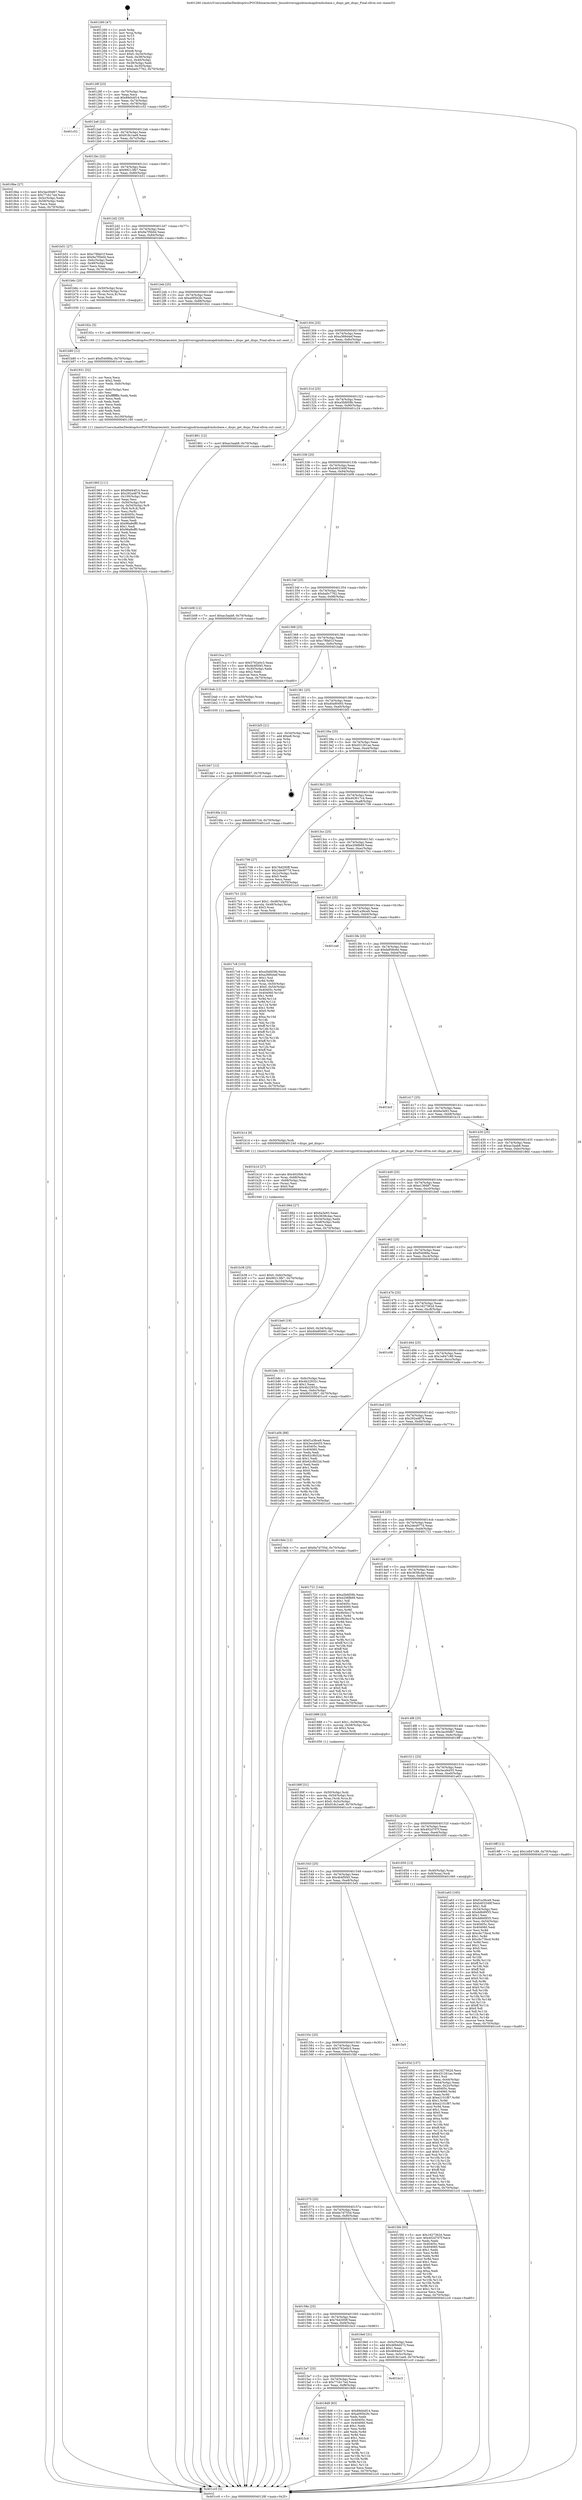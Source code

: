 digraph "0x401260" {
  label = "0x401260 (/mnt/c/Users/mathe/Desktop/tcc/POCII/binaries/extr_linuxdriversgpudrmomapdrmdssbase.c_dispc_get_dispc_Final-ollvm.out::main(0))"
  labelloc = "t"
  node[shape=record]

  Entry [label="",width=0.3,height=0.3,shape=circle,fillcolor=black,style=filled]
  "0x40128f" [label="{
     0x40128f [23]\l
     | [instrs]\l
     &nbsp;&nbsp;0x40128f \<+3\>: mov -0x70(%rbp),%eax\l
     &nbsp;&nbsp;0x401292 \<+2\>: mov %eax,%ecx\l
     &nbsp;&nbsp;0x401294 \<+6\>: sub $0x89d44f14,%ecx\l
     &nbsp;&nbsp;0x40129a \<+3\>: mov %eax,-0x74(%rbp)\l
     &nbsp;&nbsp;0x40129d \<+3\>: mov %ecx,-0x78(%rbp)\l
     &nbsp;&nbsp;0x4012a0 \<+6\>: je 0000000000401c52 \<main+0x9f2\>\l
  }"]
  "0x401c52" [label="{
     0x401c52\l
  }", style=dashed]
  "0x4012a6" [label="{
     0x4012a6 [22]\l
     | [instrs]\l
     &nbsp;&nbsp;0x4012a6 \<+5\>: jmp 00000000004012ab \<main+0x4b\>\l
     &nbsp;&nbsp;0x4012ab \<+3\>: mov -0x74(%rbp),%eax\l
     &nbsp;&nbsp;0x4012ae \<+5\>: sub $0x918c1ee9,%eax\l
     &nbsp;&nbsp;0x4012b3 \<+3\>: mov %eax,-0x7c(%rbp)\l
     &nbsp;&nbsp;0x4012b6 \<+6\>: je 00000000004018be \<main+0x65e\>\l
  }"]
  Exit [label="",width=0.3,height=0.3,shape=circle,fillcolor=black,style=filled,peripheries=2]
  "0x4018be" [label="{
     0x4018be [27]\l
     | [instrs]\l
     &nbsp;&nbsp;0x4018be \<+5\>: mov $0x3ac00d67,%eax\l
     &nbsp;&nbsp;0x4018c3 \<+5\>: mov $0x77cb17ed,%ecx\l
     &nbsp;&nbsp;0x4018c8 \<+3\>: mov -0x5c(%rbp),%edx\l
     &nbsp;&nbsp;0x4018cb \<+3\>: cmp -0x58(%rbp),%edx\l
     &nbsp;&nbsp;0x4018ce \<+3\>: cmovl %ecx,%eax\l
     &nbsp;&nbsp;0x4018d1 \<+3\>: mov %eax,-0x70(%rbp)\l
     &nbsp;&nbsp;0x4018d4 \<+5\>: jmp 0000000000401cc0 \<main+0xa60\>\l
  }"]
  "0x4012bc" [label="{
     0x4012bc [22]\l
     | [instrs]\l
     &nbsp;&nbsp;0x4012bc \<+5\>: jmp 00000000004012c1 \<main+0x61\>\l
     &nbsp;&nbsp;0x4012c1 \<+3\>: mov -0x74(%rbp),%eax\l
     &nbsp;&nbsp;0x4012c4 \<+5\>: sub $0x99213fb7,%eax\l
     &nbsp;&nbsp;0x4012c9 \<+3\>: mov %eax,-0x80(%rbp)\l
     &nbsp;&nbsp;0x4012cc \<+6\>: je 0000000000401b51 \<main+0x8f1\>\l
  }"]
  "0x401bb7" [label="{
     0x401bb7 [12]\l
     | [instrs]\l
     &nbsp;&nbsp;0x401bb7 \<+7\>: movl $0xe136687,-0x70(%rbp)\l
     &nbsp;&nbsp;0x401bbe \<+5\>: jmp 0000000000401cc0 \<main+0xa60\>\l
  }"]
  "0x401b51" [label="{
     0x401b51 [27]\l
     | [instrs]\l
     &nbsp;&nbsp;0x401b51 \<+5\>: mov $0xc78fa01f,%eax\l
     &nbsp;&nbsp;0x401b56 \<+5\>: mov $0x9a7f5b0d,%ecx\l
     &nbsp;&nbsp;0x401b5b \<+3\>: mov -0x6c(%rbp),%edx\l
     &nbsp;&nbsp;0x401b5e \<+3\>: cmp -0x48(%rbp),%edx\l
     &nbsp;&nbsp;0x401b61 \<+3\>: cmovl %ecx,%eax\l
     &nbsp;&nbsp;0x401b64 \<+3\>: mov %eax,-0x70(%rbp)\l
     &nbsp;&nbsp;0x401b67 \<+5\>: jmp 0000000000401cc0 \<main+0xa60\>\l
  }"]
  "0x4012d2" [label="{
     0x4012d2 [25]\l
     | [instrs]\l
     &nbsp;&nbsp;0x4012d2 \<+5\>: jmp 00000000004012d7 \<main+0x77\>\l
     &nbsp;&nbsp;0x4012d7 \<+3\>: mov -0x74(%rbp),%eax\l
     &nbsp;&nbsp;0x4012da \<+5\>: sub $0x9a7f5b0d,%eax\l
     &nbsp;&nbsp;0x4012df \<+6\>: mov %eax,-0x84(%rbp)\l
     &nbsp;&nbsp;0x4012e5 \<+6\>: je 0000000000401b6c \<main+0x90c\>\l
  }"]
  "0x401b80" [label="{
     0x401b80 [12]\l
     | [instrs]\l
     &nbsp;&nbsp;0x401b80 \<+7\>: movl $0xf54089a,-0x70(%rbp)\l
     &nbsp;&nbsp;0x401b87 \<+5\>: jmp 0000000000401cc0 \<main+0xa60\>\l
  }"]
  "0x401b6c" [label="{
     0x401b6c [20]\l
     | [instrs]\l
     &nbsp;&nbsp;0x401b6c \<+4\>: mov -0x50(%rbp),%rax\l
     &nbsp;&nbsp;0x401b70 \<+4\>: movslq -0x6c(%rbp),%rcx\l
     &nbsp;&nbsp;0x401b74 \<+4\>: mov (%rax,%rcx,8),%rax\l
     &nbsp;&nbsp;0x401b78 \<+3\>: mov %rax,%rdi\l
     &nbsp;&nbsp;0x401b7b \<+5\>: call 0000000000401030 \<free@plt\>\l
     | [calls]\l
     &nbsp;&nbsp;0x401030 \{1\} (unknown)\l
  }"]
  "0x4012eb" [label="{
     0x4012eb [25]\l
     | [instrs]\l
     &nbsp;&nbsp;0x4012eb \<+5\>: jmp 00000000004012f0 \<main+0x90\>\l
     &nbsp;&nbsp;0x4012f0 \<+3\>: mov -0x74(%rbp),%eax\l
     &nbsp;&nbsp;0x4012f3 \<+5\>: sub $0xa095b2fc,%eax\l
     &nbsp;&nbsp;0x4012f8 \<+6\>: mov %eax,-0x88(%rbp)\l
     &nbsp;&nbsp;0x4012fe \<+6\>: je 000000000040192c \<main+0x6cc\>\l
  }"]
  "0x401b38" [label="{
     0x401b38 [25]\l
     | [instrs]\l
     &nbsp;&nbsp;0x401b38 \<+7\>: movl $0x0,-0x6c(%rbp)\l
     &nbsp;&nbsp;0x401b3f \<+7\>: movl $0x99213fb7,-0x70(%rbp)\l
     &nbsp;&nbsp;0x401b46 \<+6\>: mov %eax,-0x104(%rbp)\l
     &nbsp;&nbsp;0x401b4c \<+5\>: jmp 0000000000401cc0 \<main+0xa60\>\l
  }"]
  "0x40192c" [label="{
     0x40192c [5]\l
     | [instrs]\l
     &nbsp;&nbsp;0x40192c \<+5\>: call 0000000000401160 \<next_i\>\l
     | [calls]\l
     &nbsp;&nbsp;0x401160 \{1\} (/mnt/c/Users/mathe/Desktop/tcc/POCII/binaries/extr_linuxdriversgpudrmomapdrmdssbase.c_dispc_get_dispc_Final-ollvm.out::next_i)\l
  }"]
  "0x401304" [label="{
     0x401304 [25]\l
     | [instrs]\l
     &nbsp;&nbsp;0x401304 \<+5\>: jmp 0000000000401309 \<main+0xa9\>\l
     &nbsp;&nbsp;0x401309 \<+3\>: mov -0x74(%rbp),%eax\l
     &nbsp;&nbsp;0x40130c \<+5\>: sub $0xa36844ef,%eax\l
     &nbsp;&nbsp;0x401311 \<+6\>: mov %eax,-0x8c(%rbp)\l
     &nbsp;&nbsp;0x401317 \<+6\>: je 0000000000401861 \<main+0x601\>\l
  }"]
  "0x401b1d" [label="{
     0x401b1d [27]\l
     | [instrs]\l
     &nbsp;&nbsp;0x401b1d \<+10\>: movabs $0x4020b6,%rdi\l
     &nbsp;&nbsp;0x401b27 \<+4\>: mov %rax,-0x68(%rbp)\l
     &nbsp;&nbsp;0x401b2b \<+4\>: mov -0x68(%rbp),%rax\l
     &nbsp;&nbsp;0x401b2f \<+2\>: mov (%rax),%esi\l
     &nbsp;&nbsp;0x401b31 \<+2\>: mov $0x0,%al\l
     &nbsp;&nbsp;0x401b33 \<+5\>: call 0000000000401040 \<printf@plt\>\l
     | [calls]\l
     &nbsp;&nbsp;0x401040 \{1\} (unknown)\l
  }"]
  "0x401861" [label="{
     0x401861 [12]\l
     | [instrs]\l
     &nbsp;&nbsp;0x401861 \<+7\>: movl $0xac3aab8,-0x70(%rbp)\l
     &nbsp;&nbsp;0x401868 \<+5\>: jmp 0000000000401cc0 \<main+0xa60\>\l
  }"]
  "0x40131d" [label="{
     0x40131d [25]\l
     | [instrs]\l
     &nbsp;&nbsp;0x40131d \<+5\>: jmp 0000000000401322 \<main+0xc2\>\l
     &nbsp;&nbsp;0x401322 \<+3\>: mov -0x74(%rbp),%eax\l
     &nbsp;&nbsp;0x401325 \<+5\>: sub $0xa5bfd59b,%eax\l
     &nbsp;&nbsp;0x40132a \<+6\>: mov %eax,-0x90(%rbp)\l
     &nbsp;&nbsp;0x401330 \<+6\>: je 0000000000401c24 \<main+0x9c4\>\l
  }"]
  "0x401965" [label="{
     0x401965 [111]\l
     | [instrs]\l
     &nbsp;&nbsp;0x401965 \<+5\>: mov $0x89d44f14,%ecx\l
     &nbsp;&nbsp;0x40196a \<+5\>: mov $0x292a4878,%edx\l
     &nbsp;&nbsp;0x40196f \<+6\>: mov -0x100(%rbp),%esi\l
     &nbsp;&nbsp;0x401975 \<+3\>: imul %eax,%esi\l
     &nbsp;&nbsp;0x401978 \<+4\>: mov -0x50(%rbp),%r8\l
     &nbsp;&nbsp;0x40197c \<+4\>: movslq -0x54(%rbp),%r9\l
     &nbsp;&nbsp;0x401980 \<+4\>: mov (%r8,%r9,8),%r8\l
     &nbsp;&nbsp;0x401984 \<+3\>: mov %esi,(%r8)\l
     &nbsp;&nbsp;0x401987 \<+7\>: mov 0x40405c,%eax\l
     &nbsp;&nbsp;0x40198e \<+7\>: mov 0x404060,%esi\l
     &nbsp;&nbsp;0x401995 \<+2\>: mov %eax,%edi\l
     &nbsp;&nbsp;0x401997 \<+6\>: add $0x96a8eff0,%edi\l
     &nbsp;&nbsp;0x40199d \<+3\>: sub $0x1,%edi\l
     &nbsp;&nbsp;0x4019a0 \<+6\>: sub $0x96a8eff0,%edi\l
     &nbsp;&nbsp;0x4019a6 \<+3\>: imul %edi,%eax\l
     &nbsp;&nbsp;0x4019a9 \<+3\>: and $0x1,%eax\l
     &nbsp;&nbsp;0x4019ac \<+3\>: cmp $0x0,%eax\l
     &nbsp;&nbsp;0x4019af \<+4\>: sete %r10b\l
     &nbsp;&nbsp;0x4019b3 \<+3\>: cmp $0xa,%esi\l
     &nbsp;&nbsp;0x4019b6 \<+4\>: setl %r11b\l
     &nbsp;&nbsp;0x4019ba \<+3\>: mov %r10b,%bl\l
     &nbsp;&nbsp;0x4019bd \<+3\>: and %r11b,%bl\l
     &nbsp;&nbsp;0x4019c0 \<+3\>: xor %r11b,%r10b\l
     &nbsp;&nbsp;0x4019c3 \<+3\>: or %r10b,%bl\l
     &nbsp;&nbsp;0x4019c6 \<+3\>: test $0x1,%bl\l
     &nbsp;&nbsp;0x4019c9 \<+3\>: cmovne %edx,%ecx\l
     &nbsp;&nbsp;0x4019cc \<+3\>: mov %ecx,-0x70(%rbp)\l
     &nbsp;&nbsp;0x4019cf \<+5\>: jmp 0000000000401cc0 \<main+0xa60\>\l
  }"]
  "0x401c24" [label="{
     0x401c24\l
  }", style=dashed]
  "0x401336" [label="{
     0x401336 [25]\l
     | [instrs]\l
     &nbsp;&nbsp;0x401336 \<+5\>: jmp 000000000040133b \<main+0xdb\>\l
     &nbsp;&nbsp;0x40133b \<+3\>: mov -0x74(%rbp),%eax\l
     &nbsp;&nbsp;0x40133e \<+5\>: sub $0xb403349f,%eax\l
     &nbsp;&nbsp;0x401343 \<+6\>: mov %eax,-0x94(%rbp)\l
     &nbsp;&nbsp;0x401349 \<+6\>: je 0000000000401b08 \<main+0x8a8\>\l
  }"]
  "0x401931" [label="{
     0x401931 [52]\l
     | [instrs]\l
     &nbsp;&nbsp;0x401931 \<+2\>: xor %ecx,%ecx\l
     &nbsp;&nbsp;0x401933 \<+5\>: mov $0x2,%edx\l
     &nbsp;&nbsp;0x401938 \<+6\>: mov %edx,-0xfc(%rbp)\l
     &nbsp;&nbsp;0x40193e \<+1\>: cltd\l
     &nbsp;&nbsp;0x40193f \<+6\>: mov -0xfc(%rbp),%esi\l
     &nbsp;&nbsp;0x401945 \<+2\>: idiv %esi\l
     &nbsp;&nbsp;0x401947 \<+6\>: imul $0xfffffffe,%edx,%edx\l
     &nbsp;&nbsp;0x40194d \<+2\>: mov %ecx,%edi\l
     &nbsp;&nbsp;0x40194f \<+2\>: sub %edx,%edi\l
     &nbsp;&nbsp;0x401951 \<+2\>: mov %ecx,%edx\l
     &nbsp;&nbsp;0x401953 \<+3\>: sub $0x1,%edx\l
     &nbsp;&nbsp;0x401956 \<+2\>: add %edx,%edi\l
     &nbsp;&nbsp;0x401958 \<+2\>: sub %edi,%ecx\l
     &nbsp;&nbsp;0x40195a \<+6\>: mov %ecx,-0x100(%rbp)\l
     &nbsp;&nbsp;0x401960 \<+5\>: call 0000000000401160 \<next_i\>\l
     | [calls]\l
     &nbsp;&nbsp;0x401160 \{1\} (/mnt/c/Users/mathe/Desktop/tcc/POCII/binaries/extr_linuxdriversgpudrmomapdrmdssbase.c_dispc_get_dispc_Final-ollvm.out::next_i)\l
  }"]
  "0x401b08" [label="{
     0x401b08 [12]\l
     | [instrs]\l
     &nbsp;&nbsp;0x401b08 \<+7\>: movl $0xac3aab8,-0x70(%rbp)\l
     &nbsp;&nbsp;0x401b0f \<+5\>: jmp 0000000000401cc0 \<main+0xa60\>\l
  }"]
  "0x40134f" [label="{
     0x40134f [25]\l
     | [instrs]\l
     &nbsp;&nbsp;0x40134f \<+5\>: jmp 0000000000401354 \<main+0xf4\>\l
     &nbsp;&nbsp;0x401354 \<+3\>: mov -0x74(%rbp),%eax\l
     &nbsp;&nbsp;0x401357 \<+5\>: sub $0xba0c7762,%eax\l
     &nbsp;&nbsp;0x40135c \<+6\>: mov %eax,-0x98(%rbp)\l
     &nbsp;&nbsp;0x401362 \<+6\>: je 00000000004015ca \<main+0x36a\>\l
  }"]
  "0x4015c0" [label="{
     0x4015c0\l
  }", style=dashed]
  "0x4015ca" [label="{
     0x4015ca [27]\l
     | [instrs]\l
     &nbsp;&nbsp;0x4015ca \<+5\>: mov $0x5762e0c3,%eax\l
     &nbsp;&nbsp;0x4015cf \<+5\>: mov $0x4b4f5f45,%ecx\l
     &nbsp;&nbsp;0x4015d4 \<+3\>: mov -0x30(%rbp),%edx\l
     &nbsp;&nbsp;0x4015d7 \<+3\>: cmp $0x2,%edx\l
     &nbsp;&nbsp;0x4015da \<+3\>: cmovne %ecx,%eax\l
     &nbsp;&nbsp;0x4015dd \<+3\>: mov %eax,-0x70(%rbp)\l
     &nbsp;&nbsp;0x4015e0 \<+5\>: jmp 0000000000401cc0 \<main+0xa60\>\l
  }"]
  "0x401368" [label="{
     0x401368 [25]\l
     | [instrs]\l
     &nbsp;&nbsp;0x401368 \<+5\>: jmp 000000000040136d \<main+0x10d\>\l
     &nbsp;&nbsp;0x40136d \<+3\>: mov -0x74(%rbp),%eax\l
     &nbsp;&nbsp;0x401370 \<+5\>: sub $0xc78fa01f,%eax\l
     &nbsp;&nbsp;0x401375 \<+6\>: mov %eax,-0x9c(%rbp)\l
     &nbsp;&nbsp;0x40137b \<+6\>: je 0000000000401bab \<main+0x94b\>\l
  }"]
  "0x401cc0" [label="{
     0x401cc0 [5]\l
     | [instrs]\l
     &nbsp;&nbsp;0x401cc0 \<+5\>: jmp 000000000040128f \<main+0x2f\>\l
  }"]
  "0x401260" [label="{
     0x401260 [47]\l
     | [instrs]\l
     &nbsp;&nbsp;0x401260 \<+1\>: push %rbp\l
     &nbsp;&nbsp;0x401261 \<+3\>: mov %rsp,%rbp\l
     &nbsp;&nbsp;0x401264 \<+2\>: push %r15\l
     &nbsp;&nbsp;0x401266 \<+2\>: push %r14\l
     &nbsp;&nbsp;0x401268 \<+2\>: push %r13\l
     &nbsp;&nbsp;0x40126a \<+2\>: push %r12\l
     &nbsp;&nbsp;0x40126c \<+1\>: push %rbx\l
     &nbsp;&nbsp;0x40126d \<+7\>: sub $0xe8,%rsp\l
     &nbsp;&nbsp;0x401274 \<+7\>: movl $0x0,-0x34(%rbp)\l
     &nbsp;&nbsp;0x40127b \<+3\>: mov %edi,-0x38(%rbp)\l
     &nbsp;&nbsp;0x40127e \<+4\>: mov %rsi,-0x40(%rbp)\l
     &nbsp;&nbsp;0x401282 \<+3\>: mov -0x38(%rbp),%edi\l
     &nbsp;&nbsp;0x401285 \<+3\>: mov %edi,-0x30(%rbp)\l
     &nbsp;&nbsp;0x401288 \<+7\>: movl $0xba0c7762,-0x70(%rbp)\l
  }"]
  "0x4018d9" [label="{
     0x4018d9 [83]\l
     | [instrs]\l
     &nbsp;&nbsp;0x4018d9 \<+5\>: mov $0x89d44f14,%eax\l
     &nbsp;&nbsp;0x4018de \<+5\>: mov $0xa095b2fc,%ecx\l
     &nbsp;&nbsp;0x4018e3 \<+2\>: xor %edx,%edx\l
     &nbsp;&nbsp;0x4018e5 \<+7\>: mov 0x40405c,%esi\l
     &nbsp;&nbsp;0x4018ec \<+7\>: mov 0x404060,%edi\l
     &nbsp;&nbsp;0x4018f3 \<+3\>: sub $0x1,%edx\l
     &nbsp;&nbsp;0x4018f6 \<+3\>: mov %esi,%r8d\l
     &nbsp;&nbsp;0x4018f9 \<+3\>: add %edx,%r8d\l
     &nbsp;&nbsp;0x4018fc \<+4\>: imul %r8d,%esi\l
     &nbsp;&nbsp;0x401900 \<+3\>: and $0x1,%esi\l
     &nbsp;&nbsp;0x401903 \<+3\>: cmp $0x0,%esi\l
     &nbsp;&nbsp;0x401906 \<+4\>: sete %r9b\l
     &nbsp;&nbsp;0x40190a \<+3\>: cmp $0xa,%edi\l
     &nbsp;&nbsp;0x40190d \<+4\>: setl %r10b\l
     &nbsp;&nbsp;0x401911 \<+3\>: mov %r9b,%r11b\l
     &nbsp;&nbsp;0x401914 \<+3\>: and %r10b,%r11b\l
     &nbsp;&nbsp;0x401917 \<+3\>: xor %r10b,%r9b\l
     &nbsp;&nbsp;0x40191a \<+3\>: or %r9b,%r11b\l
     &nbsp;&nbsp;0x40191d \<+4\>: test $0x1,%r11b\l
     &nbsp;&nbsp;0x401921 \<+3\>: cmovne %ecx,%eax\l
     &nbsp;&nbsp;0x401924 \<+3\>: mov %eax,-0x70(%rbp)\l
     &nbsp;&nbsp;0x401927 \<+5\>: jmp 0000000000401cc0 \<main+0xa60\>\l
  }"]
  "0x401bab" [label="{
     0x401bab [12]\l
     | [instrs]\l
     &nbsp;&nbsp;0x401bab \<+4\>: mov -0x50(%rbp),%rax\l
     &nbsp;&nbsp;0x401baf \<+3\>: mov %rax,%rdi\l
     &nbsp;&nbsp;0x401bb2 \<+5\>: call 0000000000401030 \<free@plt\>\l
     | [calls]\l
     &nbsp;&nbsp;0x401030 \{1\} (unknown)\l
  }"]
  "0x401381" [label="{
     0x401381 [25]\l
     | [instrs]\l
     &nbsp;&nbsp;0x401381 \<+5\>: jmp 0000000000401386 \<main+0x126\>\l
     &nbsp;&nbsp;0x401386 \<+3\>: mov -0x74(%rbp),%eax\l
     &nbsp;&nbsp;0x401389 \<+5\>: sub $0xd0a90493,%eax\l
     &nbsp;&nbsp;0x40138e \<+6\>: mov %eax,-0xa0(%rbp)\l
     &nbsp;&nbsp;0x401394 \<+6\>: je 0000000000401bf3 \<main+0x993\>\l
  }"]
  "0x4015a7" [label="{
     0x4015a7 [25]\l
     | [instrs]\l
     &nbsp;&nbsp;0x4015a7 \<+5\>: jmp 00000000004015ac \<main+0x34c\>\l
     &nbsp;&nbsp;0x4015ac \<+3\>: mov -0x74(%rbp),%eax\l
     &nbsp;&nbsp;0x4015af \<+5\>: sub $0x77cb17ed,%eax\l
     &nbsp;&nbsp;0x4015b4 \<+6\>: mov %eax,-0xf8(%rbp)\l
     &nbsp;&nbsp;0x4015ba \<+6\>: je 00000000004018d9 \<main+0x679\>\l
  }"]
  "0x401bf3" [label="{
     0x401bf3 [21]\l
     | [instrs]\l
     &nbsp;&nbsp;0x401bf3 \<+3\>: mov -0x34(%rbp),%eax\l
     &nbsp;&nbsp;0x401bf6 \<+7\>: add $0xe8,%rsp\l
     &nbsp;&nbsp;0x401bfd \<+1\>: pop %rbx\l
     &nbsp;&nbsp;0x401bfe \<+2\>: pop %r12\l
     &nbsp;&nbsp;0x401c00 \<+2\>: pop %r13\l
     &nbsp;&nbsp;0x401c02 \<+2\>: pop %r14\l
     &nbsp;&nbsp;0x401c04 \<+2\>: pop %r15\l
     &nbsp;&nbsp;0x401c06 \<+1\>: pop %rbp\l
     &nbsp;&nbsp;0x401c07 \<+1\>: ret\l
  }"]
  "0x40139a" [label="{
     0x40139a [25]\l
     | [instrs]\l
     &nbsp;&nbsp;0x40139a \<+5\>: jmp 000000000040139f \<main+0x13f\>\l
     &nbsp;&nbsp;0x40139f \<+3\>: mov -0x74(%rbp),%eax\l
     &nbsp;&nbsp;0x4013a2 \<+5\>: sub $0xd31261ae,%eax\l
     &nbsp;&nbsp;0x4013a7 \<+6\>: mov %eax,-0xa4(%rbp)\l
     &nbsp;&nbsp;0x4013ad \<+6\>: je 00000000004016fa \<main+0x49a\>\l
  }"]
  "0x401bc3" [label="{
     0x401bc3\l
  }", style=dashed]
  "0x4016fa" [label="{
     0x4016fa [12]\l
     | [instrs]\l
     &nbsp;&nbsp;0x4016fa \<+7\>: movl $0xd43617c4,-0x70(%rbp)\l
     &nbsp;&nbsp;0x401701 \<+5\>: jmp 0000000000401cc0 \<main+0xa60\>\l
  }"]
  "0x4013b3" [label="{
     0x4013b3 [25]\l
     | [instrs]\l
     &nbsp;&nbsp;0x4013b3 \<+5\>: jmp 00000000004013b8 \<main+0x158\>\l
     &nbsp;&nbsp;0x4013b8 \<+3\>: mov -0x74(%rbp),%eax\l
     &nbsp;&nbsp;0x4013bb \<+5\>: sub $0xd43617c4,%eax\l
     &nbsp;&nbsp;0x4013c0 \<+6\>: mov %eax,-0xa8(%rbp)\l
     &nbsp;&nbsp;0x4013c6 \<+6\>: je 0000000000401706 \<main+0x4a6\>\l
  }"]
  "0x40158e" [label="{
     0x40158e [25]\l
     | [instrs]\l
     &nbsp;&nbsp;0x40158e \<+5\>: jmp 0000000000401593 \<main+0x333\>\l
     &nbsp;&nbsp;0x401593 \<+3\>: mov -0x74(%rbp),%eax\l
     &nbsp;&nbsp;0x401596 \<+5\>: sub $0x76d295ff,%eax\l
     &nbsp;&nbsp;0x40159b \<+6\>: mov %eax,-0xf4(%rbp)\l
     &nbsp;&nbsp;0x4015a1 \<+6\>: je 0000000000401bc3 \<main+0x963\>\l
  }"]
  "0x401706" [label="{
     0x401706 [27]\l
     | [instrs]\l
     &nbsp;&nbsp;0x401706 \<+5\>: mov $0x76d295ff,%eax\l
     &nbsp;&nbsp;0x40170b \<+5\>: mov $0x2de4977d,%ecx\l
     &nbsp;&nbsp;0x401710 \<+3\>: mov -0x2c(%rbp),%edx\l
     &nbsp;&nbsp;0x401713 \<+3\>: cmp $0x0,%edx\l
     &nbsp;&nbsp;0x401716 \<+3\>: cmove %ecx,%eax\l
     &nbsp;&nbsp;0x401719 \<+3\>: mov %eax,-0x70(%rbp)\l
     &nbsp;&nbsp;0x40171c \<+5\>: jmp 0000000000401cc0 \<main+0xa60\>\l
  }"]
  "0x4013cc" [label="{
     0x4013cc [25]\l
     | [instrs]\l
     &nbsp;&nbsp;0x4013cc \<+5\>: jmp 00000000004013d1 \<main+0x171\>\l
     &nbsp;&nbsp;0x4013d1 \<+3\>: mov -0x74(%rbp),%eax\l
     &nbsp;&nbsp;0x4013d4 \<+5\>: sub $0xe206fb69,%eax\l
     &nbsp;&nbsp;0x4013d9 \<+6\>: mov %eax,-0xac(%rbp)\l
     &nbsp;&nbsp;0x4013df \<+6\>: je 00000000004017b1 \<main+0x551\>\l
  }"]
  "0x4019e0" [label="{
     0x4019e0 [31]\l
     | [instrs]\l
     &nbsp;&nbsp;0x4019e0 \<+3\>: mov -0x5c(%rbp),%eax\l
     &nbsp;&nbsp;0x4019e3 \<+5\>: add $0x4694d473,%eax\l
     &nbsp;&nbsp;0x4019e8 \<+3\>: add $0x1,%eax\l
     &nbsp;&nbsp;0x4019eb \<+5\>: sub $0x4694d473,%eax\l
     &nbsp;&nbsp;0x4019f0 \<+3\>: mov %eax,-0x5c(%rbp)\l
     &nbsp;&nbsp;0x4019f3 \<+7\>: movl $0x918c1ee9,-0x70(%rbp)\l
     &nbsp;&nbsp;0x4019fa \<+5\>: jmp 0000000000401cc0 \<main+0xa60\>\l
  }"]
  "0x4017b1" [label="{
     0x4017b1 [23]\l
     | [instrs]\l
     &nbsp;&nbsp;0x4017b1 \<+7\>: movl $0x1,-0x48(%rbp)\l
     &nbsp;&nbsp;0x4017b8 \<+4\>: movslq -0x48(%rbp),%rax\l
     &nbsp;&nbsp;0x4017bc \<+4\>: shl $0x3,%rax\l
     &nbsp;&nbsp;0x4017c0 \<+3\>: mov %rax,%rdi\l
     &nbsp;&nbsp;0x4017c3 \<+5\>: call 0000000000401050 \<malloc@plt\>\l
     | [calls]\l
     &nbsp;&nbsp;0x401050 \{1\} (unknown)\l
  }"]
  "0x4013e5" [label="{
     0x4013e5 [25]\l
     | [instrs]\l
     &nbsp;&nbsp;0x4013e5 \<+5\>: jmp 00000000004013ea \<main+0x18a\>\l
     &nbsp;&nbsp;0x4013ea \<+3\>: mov -0x74(%rbp),%eax\l
     &nbsp;&nbsp;0x4013ed \<+5\>: sub $0xf1a36ce9,%eax\l
     &nbsp;&nbsp;0x4013f2 \<+6\>: mov %eax,-0xb0(%rbp)\l
     &nbsp;&nbsp;0x4013f8 \<+6\>: je 0000000000401ca6 \<main+0xa46\>\l
  }"]
  "0x40189f" [label="{
     0x40189f [31]\l
     | [instrs]\l
     &nbsp;&nbsp;0x40189f \<+4\>: mov -0x50(%rbp),%rdi\l
     &nbsp;&nbsp;0x4018a3 \<+4\>: movslq -0x54(%rbp),%rcx\l
     &nbsp;&nbsp;0x4018a7 \<+4\>: mov %rax,(%rdi,%rcx,8)\l
     &nbsp;&nbsp;0x4018ab \<+7\>: movl $0x0,-0x5c(%rbp)\l
     &nbsp;&nbsp;0x4018b2 \<+7\>: movl $0x918c1ee9,-0x70(%rbp)\l
     &nbsp;&nbsp;0x4018b9 \<+5\>: jmp 0000000000401cc0 \<main+0xa60\>\l
  }"]
  "0x401ca6" [label="{
     0x401ca6\l
  }", style=dashed]
  "0x4013fe" [label="{
     0x4013fe [25]\l
     | [instrs]\l
     &nbsp;&nbsp;0x4013fe \<+5\>: jmp 0000000000401403 \<main+0x1a3\>\l
     &nbsp;&nbsp;0x401403 \<+3\>: mov -0x74(%rbp),%eax\l
     &nbsp;&nbsp;0x401406 \<+5\>: sub $0xfa858c6d,%eax\l
     &nbsp;&nbsp;0x40140b \<+6\>: mov %eax,-0xb4(%rbp)\l
     &nbsp;&nbsp;0x401411 \<+6\>: je 0000000000401bcf \<main+0x96f\>\l
  }"]
  "0x4017c8" [label="{
     0x4017c8 [153]\l
     | [instrs]\l
     &nbsp;&nbsp;0x4017c8 \<+5\>: mov $0xa5bfd59b,%ecx\l
     &nbsp;&nbsp;0x4017cd \<+5\>: mov $0xa36844ef,%edx\l
     &nbsp;&nbsp;0x4017d2 \<+3\>: mov $0x1,%sil\l
     &nbsp;&nbsp;0x4017d5 \<+3\>: xor %r8d,%r8d\l
     &nbsp;&nbsp;0x4017d8 \<+4\>: mov %rax,-0x50(%rbp)\l
     &nbsp;&nbsp;0x4017dc \<+7\>: movl $0x0,-0x54(%rbp)\l
     &nbsp;&nbsp;0x4017e3 \<+8\>: mov 0x40405c,%r9d\l
     &nbsp;&nbsp;0x4017eb \<+8\>: mov 0x404060,%r10d\l
     &nbsp;&nbsp;0x4017f3 \<+4\>: sub $0x1,%r8d\l
     &nbsp;&nbsp;0x4017f7 \<+3\>: mov %r9d,%r11d\l
     &nbsp;&nbsp;0x4017fa \<+3\>: add %r8d,%r11d\l
     &nbsp;&nbsp;0x4017fd \<+4\>: imul %r11d,%r9d\l
     &nbsp;&nbsp;0x401801 \<+4\>: and $0x1,%r9d\l
     &nbsp;&nbsp;0x401805 \<+4\>: cmp $0x0,%r9d\l
     &nbsp;&nbsp;0x401809 \<+3\>: sete %bl\l
     &nbsp;&nbsp;0x40180c \<+4\>: cmp $0xa,%r10d\l
     &nbsp;&nbsp;0x401810 \<+4\>: setl %r14b\l
     &nbsp;&nbsp;0x401814 \<+3\>: mov %bl,%r15b\l
     &nbsp;&nbsp;0x401817 \<+4\>: xor $0xff,%r15b\l
     &nbsp;&nbsp;0x40181b \<+3\>: mov %r14b,%r12b\l
     &nbsp;&nbsp;0x40181e \<+4\>: xor $0xff,%r12b\l
     &nbsp;&nbsp;0x401822 \<+4\>: xor $0x1,%sil\l
     &nbsp;&nbsp;0x401826 \<+3\>: mov %r15b,%r13b\l
     &nbsp;&nbsp;0x401829 \<+4\>: and $0xff,%r13b\l
     &nbsp;&nbsp;0x40182d \<+3\>: and %sil,%bl\l
     &nbsp;&nbsp;0x401830 \<+3\>: mov %r12b,%al\l
     &nbsp;&nbsp;0x401833 \<+2\>: and $0xff,%al\l
     &nbsp;&nbsp;0x401835 \<+3\>: and %sil,%r14b\l
     &nbsp;&nbsp;0x401838 \<+3\>: or %bl,%r13b\l
     &nbsp;&nbsp;0x40183b \<+3\>: or %r14b,%al\l
     &nbsp;&nbsp;0x40183e \<+3\>: xor %al,%r13b\l
     &nbsp;&nbsp;0x401841 \<+3\>: or %r12b,%r15b\l
     &nbsp;&nbsp;0x401844 \<+4\>: xor $0xff,%r15b\l
     &nbsp;&nbsp;0x401848 \<+4\>: or $0x1,%sil\l
     &nbsp;&nbsp;0x40184c \<+3\>: and %sil,%r15b\l
     &nbsp;&nbsp;0x40184f \<+3\>: or %r15b,%r13b\l
     &nbsp;&nbsp;0x401852 \<+4\>: test $0x1,%r13b\l
     &nbsp;&nbsp;0x401856 \<+3\>: cmovne %edx,%ecx\l
     &nbsp;&nbsp;0x401859 \<+3\>: mov %ecx,-0x70(%rbp)\l
     &nbsp;&nbsp;0x40185c \<+5\>: jmp 0000000000401cc0 \<main+0xa60\>\l
  }"]
  "0x401bcf" [label="{
     0x401bcf\l
  }", style=dashed]
  "0x401417" [label="{
     0x401417 [25]\l
     | [instrs]\l
     &nbsp;&nbsp;0x401417 \<+5\>: jmp 000000000040141c \<main+0x1bc\>\l
     &nbsp;&nbsp;0x40141c \<+3\>: mov -0x74(%rbp),%eax\l
     &nbsp;&nbsp;0x40141f \<+5\>: sub $0x6a3e93,%eax\l
     &nbsp;&nbsp;0x401424 \<+6\>: mov %eax,-0xb8(%rbp)\l
     &nbsp;&nbsp;0x40142a \<+6\>: je 0000000000401b14 \<main+0x8b4\>\l
  }"]
  "0x40165d" [label="{
     0x40165d [157]\l
     | [instrs]\l
     &nbsp;&nbsp;0x40165d \<+5\>: mov $0x1627362d,%ecx\l
     &nbsp;&nbsp;0x401662 \<+5\>: mov $0xd31261ae,%edx\l
     &nbsp;&nbsp;0x401667 \<+3\>: mov $0x1,%sil\l
     &nbsp;&nbsp;0x40166a \<+3\>: mov %eax,-0x44(%rbp)\l
     &nbsp;&nbsp;0x40166d \<+3\>: mov -0x44(%rbp),%eax\l
     &nbsp;&nbsp;0x401670 \<+3\>: mov %eax,-0x2c(%rbp)\l
     &nbsp;&nbsp;0x401673 \<+7\>: mov 0x40405c,%eax\l
     &nbsp;&nbsp;0x40167a \<+8\>: mov 0x404060,%r8d\l
     &nbsp;&nbsp;0x401682 \<+3\>: mov %eax,%r9d\l
     &nbsp;&nbsp;0x401685 \<+7\>: sub $0xe2101f87,%r9d\l
     &nbsp;&nbsp;0x40168c \<+4\>: sub $0x1,%r9d\l
     &nbsp;&nbsp;0x401690 \<+7\>: add $0xe2101f87,%r9d\l
     &nbsp;&nbsp;0x401697 \<+4\>: imul %r9d,%eax\l
     &nbsp;&nbsp;0x40169b \<+3\>: and $0x1,%eax\l
     &nbsp;&nbsp;0x40169e \<+3\>: cmp $0x0,%eax\l
     &nbsp;&nbsp;0x4016a1 \<+4\>: sete %r10b\l
     &nbsp;&nbsp;0x4016a5 \<+4\>: cmp $0xa,%r8d\l
     &nbsp;&nbsp;0x4016a9 \<+4\>: setl %r11b\l
     &nbsp;&nbsp;0x4016ad \<+3\>: mov %r10b,%bl\l
     &nbsp;&nbsp;0x4016b0 \<+3\>: xor $0xff,%bl\l
     &nbsp;&nbsp;0x4016b3 \<+3\>: mov %r11b,%r14b\l
     &nbsp;&nbsp;0x4016b6 \<+4\>: xor $0xff,%r14b\l
     &nbsp;&nbsp;0x4016ba \<+4\>: xor $0x0,%sil\l
     &nbsp;&nbsp;0x4016be \<+3\>: mov %bl,%r15b\l
     &nbsp;&nbsp;0x4016c1 \<+4\>: and $0x0,%r15b\l
     &nbsp;&nbsp;0x4016c5 \<+3\>: and %sil,%r10b\l
     &nbsp;&nbsp;0x4016c8 \<+3\>: mov %r14b,%r12b\l
     &nbsp;&nbsp;0x4016cb \<+4\>: and $0x0,%r12b\l
     &nbsp;&nbsp;0x4016cf \<+3\>: and %sil,%r11b\l
     &nbsp;&nbsp;0x4016d2 \<+3\>: or %r10b,%r15b\l
     &nbsp;&nbsp;0x4016d5 \<+3\>: or %r11b,%r12b\l
     &nbsp;&nbsp;0x4016d8 \<+3\>: xor %r12b,%r15b\l
     &nbsp;&nbsp;0x4016db \<+3\>: or %r14b,%bl\l
     &nbsp;&nbsp;0x4016de \<+3\>: xor $0xff,%bl\l
     &nbsp;&nbsp;0x4016e1 \<+4\>: or $0x0,%sil\l
     &nbsp;&nbsp;0x4016e5 \<+3\>: and %sil,%bl\l
     &nbsp;&nbsp;0x4016e8 \<+3\>: or %bl,%r15b\l
     &nbsp;&nbsp;0x4016eb \<+4\>: test $0x1,%r15b\l
     &nbsp;&nbsp;0x4016ef \<+3\>: cmovne %edx,%ecx\l
     &nbsp;&nbsp;0x4016f2 \<+3\>: mov %ecx,-0x70(%rbp)\l
     &nbsp;&nbsp;0x4016f5 \<+5\>: jmp 0000000000401cc0 \<main+0xa60\>\l
  }"]
  "0x401b14" [label="{
     0x401b14 [9]\l
     | [instrs]\l
     &nbsp;&nbsp;0x401b14 \<+4\>: mov -0x50(%rbp),%rdi\l
     &nbsp;&nbsp;0x401b18 \<+5\>: call 0000000000401240 \<dispc_get_dispc\>\l
     | [calls]\l
     &nbsp;&nbsp;0x401240 \{1\} (/mnt/c/Users/mathe/Desktop/tcc/POCII/binaries/extr_linuxdriversgpudrmomapdrmdssbase.c_dispc_get_dispc_Final-ollvm.out::dispc_get_dispc)\l
  }"]
  "0x401430" [label="{
     0x401430 [25]\l
     | [instrs]\l
     &nbsp;&nbsp;0x401430 \<+5\>: jmp 0000000000401435 \<main+0x1d5\>\l
     &nbsp;&nbsp;0x401435 \<+3\>: mov -0x74(%rbp),%eax\l
     &nbsp;&nbsp;0x401438 \<+5\>: sub $0xac3aab8,%eax\l
     &nbsp;&nbsp;0x40143d \<+6\>: mov %eax,-0xbc(%rbp)\l
     &nbsp;&nbsp;0x401443 \<+6\>: je 000000000040186d \<main+0x60d\>\l
  }"]
  "0x401575" [label="{
     0x401575 [25]\l
     | [instrs]\l
     &nbsp;&nbsp;0x401575 \<+5\>: jmp 000000000040157a \<main+0x31a\>\l
     &nbsp;&nbsp;0x40157a \<+3\>: mov -0x74(%rbp),%eax\l
     &nbsp;&nbsp;0x40157d \<+5\>: sub $0x6a7d755d,%eax\l
     &nbsp;&nbsp;0x401582 \<+6\>: mov %eax,-0xf0(%rbp)\l
     &nbsp;&nbsp;0x401588 \<+6\>: je 00000000004019e0 \<main+0x780\>\l
  }"]
  "0x40186d" [label="{
     0x40186d [27]\l
     | [instrs]\l
     &nbsp;&nbsp;0x40186d \<+5\>: mov $0x6a3e93,%eax\l
     &nbsp;&nbsp;0x401872 \<+5\>: mov $0x3638c4ac,%ecx\l
     &nbsp;&nbsp;0x401877 \<+3\>: mov -0x54(%rbp),%edx\l
     &nbsp;&nbsp;0x40187a \<+3\>: cmp -0x48(%rbp),%edx\l
     &nbsp;&nbsp;0x40187d \<+3\>: cmovl %ecx,%eax\l
     &nbsp;&nbsp;0x401880 \<+3\>: mov %eax,-0x70(%rbp)\l
     &nbsp;&nbsp;0x401883 \<+5\>: jmp 0000000000401cc0 \<main+0xa60\>\l
  }"]
  "0x401449" [label="{
     0x401449 [25]\l
     | [instrs]\l
     &nbsp;&nbsp;0x401449 \<+5\>: jmp 000000000040144e \<main+0x1ee\>\l
     &nbsp;&nbsp;0x40144e \<+3\>: mov -0x74(%rbp),%eax\l
     &nbsp;&nbsp;0x401451 \<+5\>: sub $0xe136687,%eax\l
     &nbsp;&nbsp;0x401456 \<+6\>: mov %eax,-0xc0(%rbp)\l
     &nbsp;&nbsp;0x40145c \<+6\>: je 0000000000401be0 \<main+0x980\>\l
  }"]
  "0x4015fd" [label="{
     0x4015fd [83]\l
     | [instrs]\l
     &nbsp;&nbsp;0x4015fd \<+5\>: mov $0x1627362d,%eax\l
     &nbsp;&nbsp;0x401602 \<+5\>: mov $0x402d707f,%ecx\l
     &nbsp;&nbsp;0x401607 \<+2\>: xor %edx,%edx\l
     &nbsp;&nbsp;0x401609 \<+7\>: mov 0x40405c,%esi\l
     &nbsp;&nbsp;0x401610 \<+7\>: mov 0x404060,%edi\l
     &nbsp;&nbsp;0x401617 \<+3\>: sub $0x1,%edx\l
     &nbsp;&nbsp;0x40161a \<+3\>: mov %esi,%r8d\l
     &nbsp;&nbsp;0x40161d \<+3\>: add %edx,%r8d\l
     &nbsp;&nbsp;0x401620 \<+4\>: imul %r8d,%esi\l
     &nbsp;&nbsp;0x401624 \<+3\>: and $0x1,%esi\l
     &nbsp;&nbsp;0x401627 \<+3\>: cmp $0x0,%esi\l
     &nbsp;&nbsp;0x40162a \<+4\>: sete %r9b\l
     &nbsp;&nbsp;0x40162e \<+3\>: cmp $0xa,%edi\l
     &nbsp;&nbsp;0x401631 \<+4\>: setl %r10b\l
     &nbsp;&nbsp;0x401635 \<+3\>: mov %r9b,%r11b\l
     &nbsp;&nbsp;0x401638 \<+3\>: and %r10b,%r11b\l
     &nbsp;&nbsp;0x40163b \<+3\>: xor %r10b,%r9b\l
     &nbsp;&nbsp;0x40163e \<+3\>: or %r9b,%r11b\l
     &nbsp;&nbsp;0x401641 \<+4\>: test $0x1,%r11b\l
     &nbsp;&nbsp;0x401645 \<+3\>: cmovne %ecx,%eax\l
     &nbsp;&nbsp;0x401648 \<+3\>: mov %eax,-0x70(%rbp)\l
     &nbsp;&nbsp;0x40164b \<+5\>: jmp 0000000000401cc0 \<main+0xa60\>\l
  }"]
  "0x401be0" [label="{
     0x401be0 [19]\l
     | [instrs]\l
     &nbsp;&nbsp;0x401be0 \<+7\>: movl $0x0,-0x34(%rbp)\l
     &nbsp;&nbsp;0x401be7 \<+7\>: movl $0xd0a90493,-0x70(%rbp)\l
     &nbsp;&nbsp;0x401bee \<+5\>: jmp 0000000000401cc0 \<main+0xa60\>\l
  }"]
  "0x401462" [label="{
     0x401462 [25]\l
     | [instrs]\l
     &nbsp;&nbsp;0x401462 \<+5\>: jmp 0000000000401467 \<main+0x207\>\l
     &nbsp;&nbsp;0x401467 \<+3\>: mov -0x74(%rbp),%eax\l
     &nbsp;&nbsp;0x40146a \<+5\>: sub $0xf54089a,%eax\l
     &nbsp;&nbsp;0x40146f \<+6\>: mov %eax,-0xc4(%rbp)\l
     &nbsp;&nbsp;0x401475 \<+6\>: je 0000000000401b8c \<main+0x92c\>\l
  }"]
  "0x40155c" [label="{
     0x40155c [25]\l
     | [instrs]\l
     &nbsp;&nbsp;0x40155c \<+5\>: jmp 0000000000401561 \<main+0x301\>\l
     &nbsp;&nbsp;0x401561 \<+3\>: mov -0x74(%rbp),%eax\l
     &nbsp;&nbsp;0x401564 \<+5\>: sub $0x5762e0c3,%eax\l
     &nbsp;&nbsp;0x401569 \<+6\>: mov %eax,-0xec(%rbp)\l
     &nbsp;&nbsp;0x40156f \<+6\>: je 00000000004015fd \<main+0x39d\>\l
  }"]
  "0x401b8c" [label="{
     0x401b8c [31]\l
     | [instrs]\l
     &nbsp;&nbsp;0x401b8c \<+3\>: mov -0x6c(%rbp),%eax\l
     &nbsp;&nbsp;0x401b8f \<+5\>: add $0x4b22932c,%eax\l
     &nbsp;&nbsp;0x401b94 \<+3\>: add $0x1,%eax\l
     &nbsp;&nbsp;0x401b97 \<+5\>: sub $0x4b22932c,%eax\l
     &nbsp;&nbsp;0x401b9c \<+3\>: mov %eax,-0x6c(%rbp)\l
     &nbsp;&nbsp;0x401b9f \<+7\>: movl $0x99213fb7,-0x70(%rbp)\l
     &nbsp;&nbsp;0x401ba6 \<+5\>: jmp 0000000000401cc0 \<main+0xa60\>\l
  }"]
  "0x40147b" [label="{
     0x40147b [25]\l
     | [instrs]\l
     &nbsp;&nbsp;0x40147b \<+5\>: jmp 0000000000401480 \<main+0x220\>\l
     &nbsp;&nbsp;0x401480 \<+3\>: mov -0x74(%rbp),%eax\l
     &nbsp;&nbsp;0x401483 \<+5\>: sub $0x1627362d,%eax\l
     &nbsp;&nbsp;0x401488 \<+6\>: mov %eax,-0xc8(%rbp)\l
     &nbsp;&nbsp;0x40148e \<+6\>: je 0000000000401c08 \<main+0x9a8\>\l
  }"]
  "0x4015e5" [label="{
     0x4015e5\l
  }", style=dashed]
  "0x401c08" [label="{
     0x401c08\l
  }", style=dashed]
  "0x401494" [label="{
     0x401494 [25]\l
     | [instrs]\l
     &nbsp;&nbsp;0x401494 \<+5\>: jmp 0000000000401499 \<main+0x239\>\l
     &nbsp;&nbsp;0x401499 \<+3\>: mov -0x74(%rbp),%eax\l
     &nbsp;&nbsp;0x40149c \<+5\>: sub $0x1e847c99,%eax\l
     &nbsp;&nbsp;0x4014a1 \<+6\>: mov %eax,-0xcc(%rbp)\l
     &nbsp;&nbsp;0x4014a7 \<+6\>: je 0000000000401a0b \<main+0x7ab\>\l
  }"]
  "0x401543" [label="{
     0x401543 [25]\l
     | [instrs]\l
     &nbsp;&nbsp;0x401543 \<+5\>: jmp 0000000000401548 \<main+0x2e8\>\l
     &nbsp;&nbsp;0x401548 \<+3\>: mov -0x74(%rbp),%eax\l
     &nbsp;&nbsp;0x40154b \<+5\>: sub $0x4b4f5f45,%eax\l
     &nbsp;&nbsp;0x401550 \<+6\>: mov %eax,-0xe8(%rbp)\l
     &nbsp;&nbsp;0x401556 \<+6\>: je 00000000004015e5 \<main+0x385\>\l
  }"]
  "0x401a0b" [label="{
     0x401a0b [88]\l
     | [instrs]\l
     &nbsp;&nbsp;0x401a0b \<+5\>: mov $0xf1a36ce9,%eax\l
     &nbsp;&nbsp;0x401a10 \<+5\>: mov $0x3ecd4455,%ecx\l
     &nbsp;&nbsp;0x401a15 \<+7\>: mov 0x40405c,%edx\l
     &nbsp;&nbsp;0x401a1c \<+7\>: mov 0x404060,%esi\l
     &nbsp;&nbsp;0x401a23 \<+2\>: mov %edx,%edi\l
     &nbsp;&nbsp;0x401a25 \<+6\>: sub $0x62c9b52d,%edi\l
     &nbsp;&nbsp;0x401a2b \<+3\>: sub $0x1,%edi\l
     &nbsp;&nbsp;0x401a2e \<+6\>: add $0x62c9b52d,%edi\l
     &nbsp;&nbsp;0x401a34 \<+3\>: imul %edi,%edx\l
     &nbsp;&nbsp;0x401a37 \<+3\>: and $0x1,%edx\l
     &nbsp;&nbsp;0x401a3a \<+3\>: cmp $0x0,%edx\l
     &nbsp;&nbsp;0x401a3d \<+4\>: sete %r8b\l
     &nbsp;&nbsp;0x401a41 \<+3\>: cmp $0xa,%esi\l
     &nbsp;&nbsp;0x401a44 \<+4\>: setl %r9b\l
     &nbsp;&nbsp;0x401a48 \<+3\>: mov %r8b,%r10b\l
     &nbsp;&nbsp;0x401a4b \<+3\>: and %r9b,%r10b\l
     &nbsp;&nbsp;0x401a4e \<+3\>: xor %r9b,%r8b\l
     &nbsp;&nbsp;0x401a51 \<+3\>: or %r8b,%r10b\l
     &nbsp;&nbsp;0x401a54 \<+4\>: test $0x1,%r10b\l
     &nbsp;&nbsp;0x401a58 \<+3\>: cmovne %ecx,%eax\l
     &nbsp;&nbsp;0x401a5b \<+3\>: mov %eax,-0x70(%rbp)\l
     &nbsp;&nbsp;0x401a5e \<+5\>: jmp 0000000000401cc0 \<main+0xa60\>\l
  }"]
  "0x4014ad" [label="{
     0x4014ad [25]\l
     | [instrs]\l
     &nbsp;&nbsp;0x4014ad \<+5\>: jmp 00000000004014b2 \<main+0x252\>\l
     &nbsp;&nbsp;0x4014b2 \<+3\>: mov -0x74(%rbp),%eax\l
     &nbsp;&nbsp;0x4014b5 \<+5\>: sub $0x292a4878,%eax\l
     &nbsp;&nbsp;0x4014ba \<+6\>: mov %eax,-0xd0(%rbp)\l
     &nbsp;&nbsp;0x4014c0 \<+6\>: je 00000000004019d4 \<main+0x774\>\l
  }"]
  "0x401650" [label="{
     0x401650 [13]\l
     | [instrs]\l
     &nbsp;&nbsp;0x401650 \<+4\>: mov -0x40(%rbp),%rax\l
     &nbsp;&nbsp;0x401654 \<+4\>: mov 0x8(%rax),%rdi\l
     &nbsp;&nbsp;0x401658 \<+5\>: call 0000000000401060 \<atoi@plt\>\l
     | [calls]\l
     &nbsp;&nbsp;0x401060 \{1\} (unknown)\l
  }"]
  "0x4019d4" [label="{
     0x4019d4 [12]\l
     | [instrs]\l
     &nbsp;&nbsp;0x4019d4 \<+7\>: movl $0x6a7d755d,-0x70(%rbp)\l
     &nbsp;&nbsp;0x4019db \<+5\>: jmp 0000000000401cc0 \<main+0xa60\>\l
  }"]
  "0x4014c6" [label="{
     0x4014c6 [25]\l
     | [instrs]\l
     &nbsp;&nbsp;0x4014c6 \<+5\>: jmp 00000000004014cb \<main+0x26b\>\l
     &nbsp;&nbsp;0x4014cb \<+3\>: mov -0x74(%rbp),%eax\l
     &nbsp;&nbsp;0x4014ce \<+5\>: sub $0x2de4977d,%eax\l
     &nbsp;&nbsp;0x4014d3 \<+6\>: mov %eax,-0xd4(%rbp)\l
     &nbsp;&nbsp;0x4014d9 \<+6\>: je 0000000000401721 \<main+0x4c1\>\l
  }"]
  "0x40152a" [label="{
     0x40152a [25]\l
     | [instrs]\l
     &nbsp;&nbsp;0x40152a \<+5\>: jmp 000000000040152f \<main+0x2cf\>\l
     &nbsp;&nbsp;0x40152f \<+3\>: mov -0x74(%rbp),%eax\l
     &nbsp;&nbsp;0x401532 \<+5\>: sub $0x402d707f,%eax\l
     &nbsp;&nbsp;0x401537 \<+6\>: mov %eax,-0xe4(%rbp)\l
     &nbsp;&nbsp;0x40153d \<+6\>: je 0000000000401650 \<main+0x3f0\>\l
  }"]
  "0x401721" [label="{
     0x401721 [144]\l
     | [instrs]\l
     &nbsp;&nbsp;0x401721 \<+5\>: mov $0xa5bfd59b,%eax\l
     &nbsp;&nbsp;0x401726 \<+5\>: mov $0xe206fb69,%ecx\l
     &nbsp;&nbsp;0x40172b \<+2\>: mov $0x1,%dl\l
     &nbsp;&nbsp;0x40172d \<+7\>: mov 0x40405c,%esi\l
     &nbsp;&nbsp;0x401734 \<+7\>: mov 0x404060,%edi\l
     &nbsp;&nbsp;0x40173b \<+3\>: mov %esi,%r8d\l
     &nbsp;&nbsp;0x40173e \<+7\>: sub $0x9b5bc17e,%r8d\l
     &nbsp;&nbsp;0x401745 \<+4\>: sub $0x1,%r8d\l
     &nbsp;&nbsp;0x401749 \<+7\>: add $0x9b5bc17e,%r8d\l
     &nbsp;&nbsp;0x401750 \<+4\>: imul %r8d,%esi\l
     &nbsp;&nbsp;0x401754 \<+3\>: and $0x1,%esi\l
     &nbsp;&nbsp;0x401757 \<+3\>: cmp $0x0,%esi\l
     &nbsp;&nbsp;0x40175a \<+4\>: sete %r9b\l
     &nbsp;&nbsp;0x40175e \<+3\>: cmp $0xa,%edi\l
     &nbsp;&nbsp;0x401761 \<+4\>: setl %r10b\l
     &nbsp;&nbsp;0x401765 \<+3\>: mov %r9b,%r11b\l
     &nbsp;&nbsp;0x401768 \<+4\>: xor $0xff,%r11b\l
     &nbsp;&nbsp;0x40176c \<+3\>: mov %r10b,%bl\l
     &nbsp;&nbsp;0x40176f \<+3\>: xor $0xff,%bl\l
     &nbsp;&nbsp;0x401772 \<+3\>: xor $0x0,%dl\l
     &nbsp;&nbsp;0x401775 \<+3\>: mov %r11b,%r14b\l
     &nbsp;&nbsp;0x401778 \<+4\>: and $0x0,%r14b\l
     &nbsp;&nbsp;0x40177c \<+3\>: and %dl,%r9b\l
     &nbsp;&nbsp;0x40177f \<+3\>: mov %bl,%r15b\l
     &nbsp;&nbsp;0x401782 \<+4\>: and $0x0,%r15b\l
     &nbsp;&nbsp;0x401786 \<+3\>: and %dl,%r10b\l
     &nbsp;&nbsp;0x401789 \<+3\>: or %r9b,%r14b\l
     &nbsp;&nbsp;0x40178c \<+3\>: or %r10b,%r15b\l
     &nbsp;&nbsp;0x40178f \<+3\>: xor %r15b,%r14b\l
     &nbsp;&nbsp;0x401792 \<+3\>: or %bl,%r11b\l
     &nbsp;&nbsp;0x401795 \<+4\>: xor $0xff,%r11b\l
     &nbsp;&nbsp;0x401799 \<+3\>: or $0x0,%dl\l
     &nbsp;&nbsp;0x40179c \<+3\>: and %dl,%r11b\l
     &nbsp;&nbsp;0x40179f \<+3\>: or %r11b,%r14b\l
     &nbsp;&nbsp;0x4017a2 \<+4\>: test $0x1,%r14b\l
     &nbsp;&nbsp;0x4017a6 \<+3\>: cmovne %ecx,%eax\l
     &nbsp;&nbsp;0x4017a9 \<+3\>: mov %eax,-0x70(%rbp)\l
     &nbsp;&nbsp;0x4017ac \<+5\>: jmp 0000000000401cc0 \<main+0xa60\>\l
  }"]
  "0x4014df" [label="{
     0x4014df [25]\l
     | [instrs]\l
     &nbsp;&nbsp;0x4014df \<+5\>: jmp 00000000004014e4 \<main+0x284\>\l
     &nbsp;&nbsp;0x4014e4 \<+3\>: mov -0x74(%rbp),%eax\l
     &nbsp;&nbsp;0x4014e7 \<+5\>: sub $0x3638c4ac,%eax\l
     &nbsp;&nbsp;0x4014ec \<+6\>: mov %eax,-0xd8(%rbp)\l
     &nbsp;&nbsp;0x4014f2 \<+6\>: je 0000000000401888 \<main+0x628\>\l
  }"]
  "0x401a63" [label="{
     0x401a63 [165]\l
     | [instrs]\l
     &nbsp;&nbsp;0x401a63 \<+5\>: mov $0xf1a36ce9,%eax\l
     &nbsp;&nbsp;0x401a68 \<+5\>: mov $0xb403349f,%ecx\l
     &nbsp;&nbsp;0x401a6d \<+2\>: mov $0x1,%dl\l
     &nbsp;&nbsp;0x401a6f \<+3\>: mov -0x54(%rbp),%esi\l
     &nbsp;&nbsp;0x401a72 \<+6\>: sub $0xdd6d0f35,%esi\l
     &nbsp;&nbsp;0x401a78 \<+3\>: add $0x1,%esi\l
     &nbsp;&nbsp;0x401a7b \<+6\>: add $0xdd6d0f35,%esi\l
     &nbsp;&nbsp;0x401a81 \<+3\>: mov %esi,-0x54(%rbp)\l
     &nbsp;&nbsp;0x401a84 \<+7\>: mov 0x40405c,%esi\l
     &nbsp;&nbsp;0x401a8b \<+7\>: mov 0x404060,%edi\l
     &nbsp;&nbsp;0x401a92 \<+3\>: mov %esi,%r8d\l
     &nbsp;&nbsp;0x401a95 \<+7\>: add $0xc6c73bcd,%r8d\l
     &nbsp;&nbsp;0x401a9c \<+4\>: sub $0x1,%r8d\l
     &nbsp;&nbsp;0x401aa0 \<+7\>: sub $0xc6c73bcd,%r8d\l
     &nbsp;&nbsp;0x401aa7 \<+4\>: imul %r8d,%esi\l
     &nbsp;&nbsp;0x401aab \<+3\>: and $0x1,%esi\l
     &nbsp;&nbsp;0x401aae \<+3\>: cmp $0x0,%esi\l
     &nbsp;&nbsp;0x401ab1 \<+4\>: sete %r9b\l
     &nbsp;&nbsp;0x401ab5 \<+3\>: cmp $0xa,%edi\l
     &nbsp;&nbsp;0x401ab8 \<+4\>: setl %r10b\l
     &nbsp;&nbsp;0x401abc \<+3\>: mov %r9b,%r11b\l
     &nbsp;&nbsp;0x401abf \<+4\>: xor $0xff,%r11b\l
     &nbsp;&nbsp;0x401ac3 \<+3\>: mov %r10b,%bl\l
     &nbsp;&nbsp;0x401ac6 \<+3\>: xor $0xff,%bl\l
     &nbsp;&nbsp;0x401ac9 \<+3\>: xor $0x0,%dl\l
     &nbsp;&nbsp;0x401acc \<+3\>: mov %r11b,%r14b\l
     &nbsp;&nbsp;0x401acf \<+4\>: and $0x0,%r14b\l
     &nbsp;&nbsp;0x401ad3 \<+3\>: and %dl,%r9b\l
     &nbsp;&nbsp;0x401ad6 \<+3\>: mov %bl,%r15b\l
     &nbsp;&nbsp;0x401ad9 \<+4\>: and $0x0,%r15b\l
     &nbsp;&nbsp;0x401add \<+3\>: and %dl,%r10b\l
     &nbsp;&nbsp;0x401ae0 \<+3\>: or %r9b,%r14b\l
     &nbsp;&nbsp;0x401ae3 \<+3\>: or %r10b,%r15b\l
     &nbsp;&nbsp;0x401ae6 \<+3\>: xor %r15b,%r14b\l
     &nbsp;&nbsp;0x401ae9 \<+3\>: or %bl,%r11b\l
     &nbsp;&nbsp;0x401aec \<+4\>: xor $0xff,%r11b\l
     &nbsp;&nbsp;0x401af0 \<+3\>: or $0x0,%dl\l
     &nbsp;&nbsp;0x401af3 \<+3\>: and %dl,%r11b\l
     &nbsp;&nbsp;0x401af6 \<+3\>: or %r11b,%r14b\l
     &nbsp;&nbsp;0x401af9 \<+4\>: test $0x1,%r14b\l
     &nbsp;&nbsp;0x401afd \<+3\>: cmovne %ecx,%eax\l
     &nbsp;&nbsp;0x401b00 \<+3\>: mov %eax,-0x70(%rbp)\l
     &nbsp;&nbsp;0x401b03 \<+5\>: jmp 0000000000401cc0 \<main+0xa60\>\l
  }"]
  "0x401888" [label="{
     0x401888 [23]\l
     | [instrs]\l
     &nbsp;&nbsp;0x401888 \<+7\>: movl $0x1,-0x58(%rbp)\l
     &nbsp;&nbsp;0x40188f \<+4\>: movslq -0x58(%rbp),%rax\l
     &nbsp;&nbsp;0x401893 \<+4\>: shl $0x2,%rax\l
     &nbsp;&nbsp;0x401897 \<+3\>: mov %rax,%rdi\l
     &nbsp;&nbsp;0x40189a \<+5\>: call 0000000000401050 \<malloc@plt\>\l
     | [calls]\l
     &nbsp;&nbsp;0x401050 \{1\} (unknown)\l
  }"]
  "0x4014f8" [label="{
     0x4014f8 [25]\l
     | [instrs]\l
     &nbsp;&nbsp;0x4014f8 \<+5\>: jmp 00000000004014fd \<main+0x29d\>\l
     &nbsp;&nbsp;0x4014fd \<+3\>: mov -0x74(%rbp),%eax\l
     &nbsp;&nbsp;0x401500 \<+5\>: sub $0x3ac00d67,%eax\l
     &nbsp;&nbsp;0x401505 \<+6\>: mov %eax,-0xdc(%rbp)\l
     &nbsp;&nbsp;0x40150b \<+6\>: je 00000000004019ff \<main+0x79f\>\l
  }"]
  "0x401511" [label="{
     0x401511 [25]\l
     | [instrs]\l
     &nbsp;&nbsp;0x401511 \<+5\>: jmp 0000000000401516 \<main+0x2b6\>\l
     &nbsp;&nbsp;0x401516 \<+3\>: mov -0x74(%rbp),%eax\l
     &nbsp;&nbsp;0x401519 \<+5\>: sub $0x3ecd4455,%eax\l
     &nbsp;&nbsp;0x40151e \<+6\>: mov %eax,-0xe0(%rbp)\l
     &nbsp;&nbsp;0x401524 \<+6\>: je 0000000000401a63 \<main+0x803\>\l
  }"]
  "0x4019ff" [label="{
     0x4019ff [12]\l
     | [instrs]\l
     &nbsp;&nbsp;0x4019ff \<+7\>: movl $0x1e847c99,-0x70(%rbp)\l
     &nbsp;&nbsp;0x401a06 \<+5\>: jmp 0000000000401cc0 \<main+0xa60\>\l
  }"]
  Entry -> "0x401260" [label=" 1"]
  "0x40128f" -> "0x401c52" [label=" 0"]
  "0x40128f" -> "0x4012a6" [label=" 29"]
  "0x401bf3" -> Exit [label=" 1"]
  "0x4012a6" -> "0x4018be" [label=" 2"]
  "0x4012a6" -> "0x4012bc" [label=" 27"]
  "0x401be0" -> "0x401cc0" [label=" 1"]
  "0x4012bc" -> "0x401b51" [label=" 2"]
  "0x4012bc" -> "0x4012d2" [label=" 25"]
  "0x401bb7" -> "0x401cc0" [label=" 1"]
  "0x4012d2" -> "0x401b6c" [label=" 1"]
  "0x4012d2" -> "0x4012eb" [label=" 24"]
  "0x401bab" -> "0x401bb7" [label=" 1"]
  "0x4012eb" -> "0x40192c" [label=" 1"]
  "0x4012eb" -> "0x401304" [label=" 23"]
  "0x401b8c" -> "0x401cc0" [label=" 1"]
  "0x401304" -> "0x401861" [label=" 1"]
  "0x401304" -> "0x40131d" [label=" 22"]
  "0x401b80" -> "0x401cc0" [label=" 1"]
  "0x40131d" -> "0x401c24" [label=" 0"]
  "0x40131d" -> "0x401336" [label=" 22"]
  "0x401b6c" -> "0x401b80" [label=" 1"]
  "0x401336" -> "0x401b08" [label=" 1"]
  "0x401336" -> "0x40134f" [label=" 21"]
  "0x401b51" -> "0x401cc0" [label=" 2"]
  "0x40134f" -> "0x4015ca" [label=" 1"]
  "0x40134f" -> "0x401368" [label=" 20"]
  "0x4015ca" -> "0x401cc0" [label=" 1"]
  "0x401260" -> "0x40128f" [label=" 1"]
  "0x401cc0" -> "0x40128f" [label=" 28"]
  "0x401b38" -> "0x401cc0" [label=" 1"]
  "0x401368" -> "0x401bab" [label=" 1"]
  "0x401368" -> "0x401381" [label=" 19"]
  "0x401b1d" -> "0x401b38" [label=" 1"]
  "0x401381" -> "0x401bf3" [label=" 1"]
  "0x401381" -> "0x40139a" [label=" 18"]
  "0x401b08" -> "0x401cc0" [label=" 1"]
  "0x40139a" -> "0x4016fa" [label=" 1"]
  "0x40139a" -> "0x4013b3" [label=" 17"]
  "0x401a63" -> "0x401cc0" [label=" 1"]
  "0x4013b3" -> "0x401706" [label=" 1"]
  "0x4013b3" -> "0x4013cc" [label=" 16"]
  "0x4019ff" -> "0x401cc0" [label=" 1"]
  "0x4013cc" -> "0x4017b1" [label=" 1"]
  "0x4013cc" -> "0x4013e5" [label=" 15"]
  "0x4019e0" -> "0x401cc0" [label=" 1"]
  "0x4013e5" -> "0x401ca6" [label=" 0"]
  "0x4013e5" -> "0x4013fe" [label=" 15"]
  "0x401965" -> "0x401cc0" [label=" 1"]
  "0x4013fe" -> "0x401bcf" [label=" 0"]
  "0x4013fe" -> "0x401417" [label=" 15"]
  "0x401931" -> "0x401965" [label=" 1"]
  "0x401417" -> "0x401b14" [label=" 1"]
  "0x401417" -> "0x401430" [label=" 14"]
  "0x40192c" -> "0x401931" [label=" 1"]
  "0x401430" -> "0x40186d" [label=" 2"]
  "0x401430" -> "0x401449" [label=" 12"]
  "0x4018d9" -> "0x401cc0" [label=" 1"]
  "0x401449" -> "0x401be0" [label=" 1"]
  "0x401449" -> "0x401462" [label=" 11"]
  "0x4015a7" -> "0x4015c0" [label=" 0"]
  "0x401462" -> "0x401b8c" [label=" 1"]
  "0x401462" -> "0x40147b" [label=" 10"]
  "0x401b14" -> "0x401b1d" [label=" 1"]
  "0x40147b" -> "0x401c08" [label=" 0"]
  "0x40147b" -> "0x401494" [label=" 10"]
  "0x40158e" -> "0x4015a7" [label=" 1"]
  "0x401494" -> "0x401a0b" [label=" 1"]
  "0x401494" -> "0x4014ad" [label=" 9"]
  "0x401a0b" -> "0x401cc0" [label=" 1"]
  "0x4014ad" -> "0x4019d4" [label=" 1"]
  "0x4014ad" -> "0x4014c6" [label=" 8"]
  "0x401575" -> "0x40158e" [label=" 1"]
  "0x4014c6" -> "0x401721" [label=" 1"]
  "0x4014c6" -> "0x4014df" [label=" 7"]
  "0x4019d4" -> "0x401cc0" [label=" 1"]
  "0x4014df" -> "0x401888" [label=" 1"]
  "0x4014df" -> "0x4014f8" [label=" 6"]
  "0x4018be" -> "0x401cc0" [label=" 2"]
  "0x4014f8" -> "0x4019ff" [label=" 1"]
  "0x4014f8" -> "0x401511" [label=" 5"]
  "0x40189f" -> "0x401cc0" [label=" 1"]
  "0x401511" -> "0x401a63" [label=" 1"]
  "0x401511" -> "0x40152a" [label=" 4"]
  "0x401575" -> "0x4019e0" [label=" 1"]
  "0x40152a" -> "0x401650" [label=" 1"]
  "0x40152a" -> "0x401543" [label=" 3"]
  "0x40158e" -> "0x401bc3" [label=" 0"]
  "0x401543" -> "0x4015e5" [label=" 0"]
  "0x401543" -> "0x40155c" [label=" 3"]
  "0x4015a7" -> "0x4018d9" [label=" 1"]
  "0x40155c" -> "0x4015fd" [label=" 1"]
  "0x40155c" -> "0x401575" [label=" 2"]
  "0x4015fd" -> "0x401cc0" [label=" 1"]
  "0x401650" -> "0x40165d" [label=" 1"]
  "0x40165d" -> "0x401cc0" [label=" 1"]
  "0x4016fa" -> "0x401cc0" [label=" 1"]
  "0x401706" -> "0x401cc0" [label=" 1"]
  "0x401721" -> "0x401cc0" [label=" 1"]
  "0x4017b1" -> "0x4017c8" [label=" 1"]
  "0x4017c8" -> "0x401cc0" [label=" 1"]
  "0x401861" -> "0x401cc0" [label=" 1"]
  "0x40186d" -> "0x401cc0" [label=" 2"]
  "0x401888" -> "0x40189f" [label=" 1"]
}
